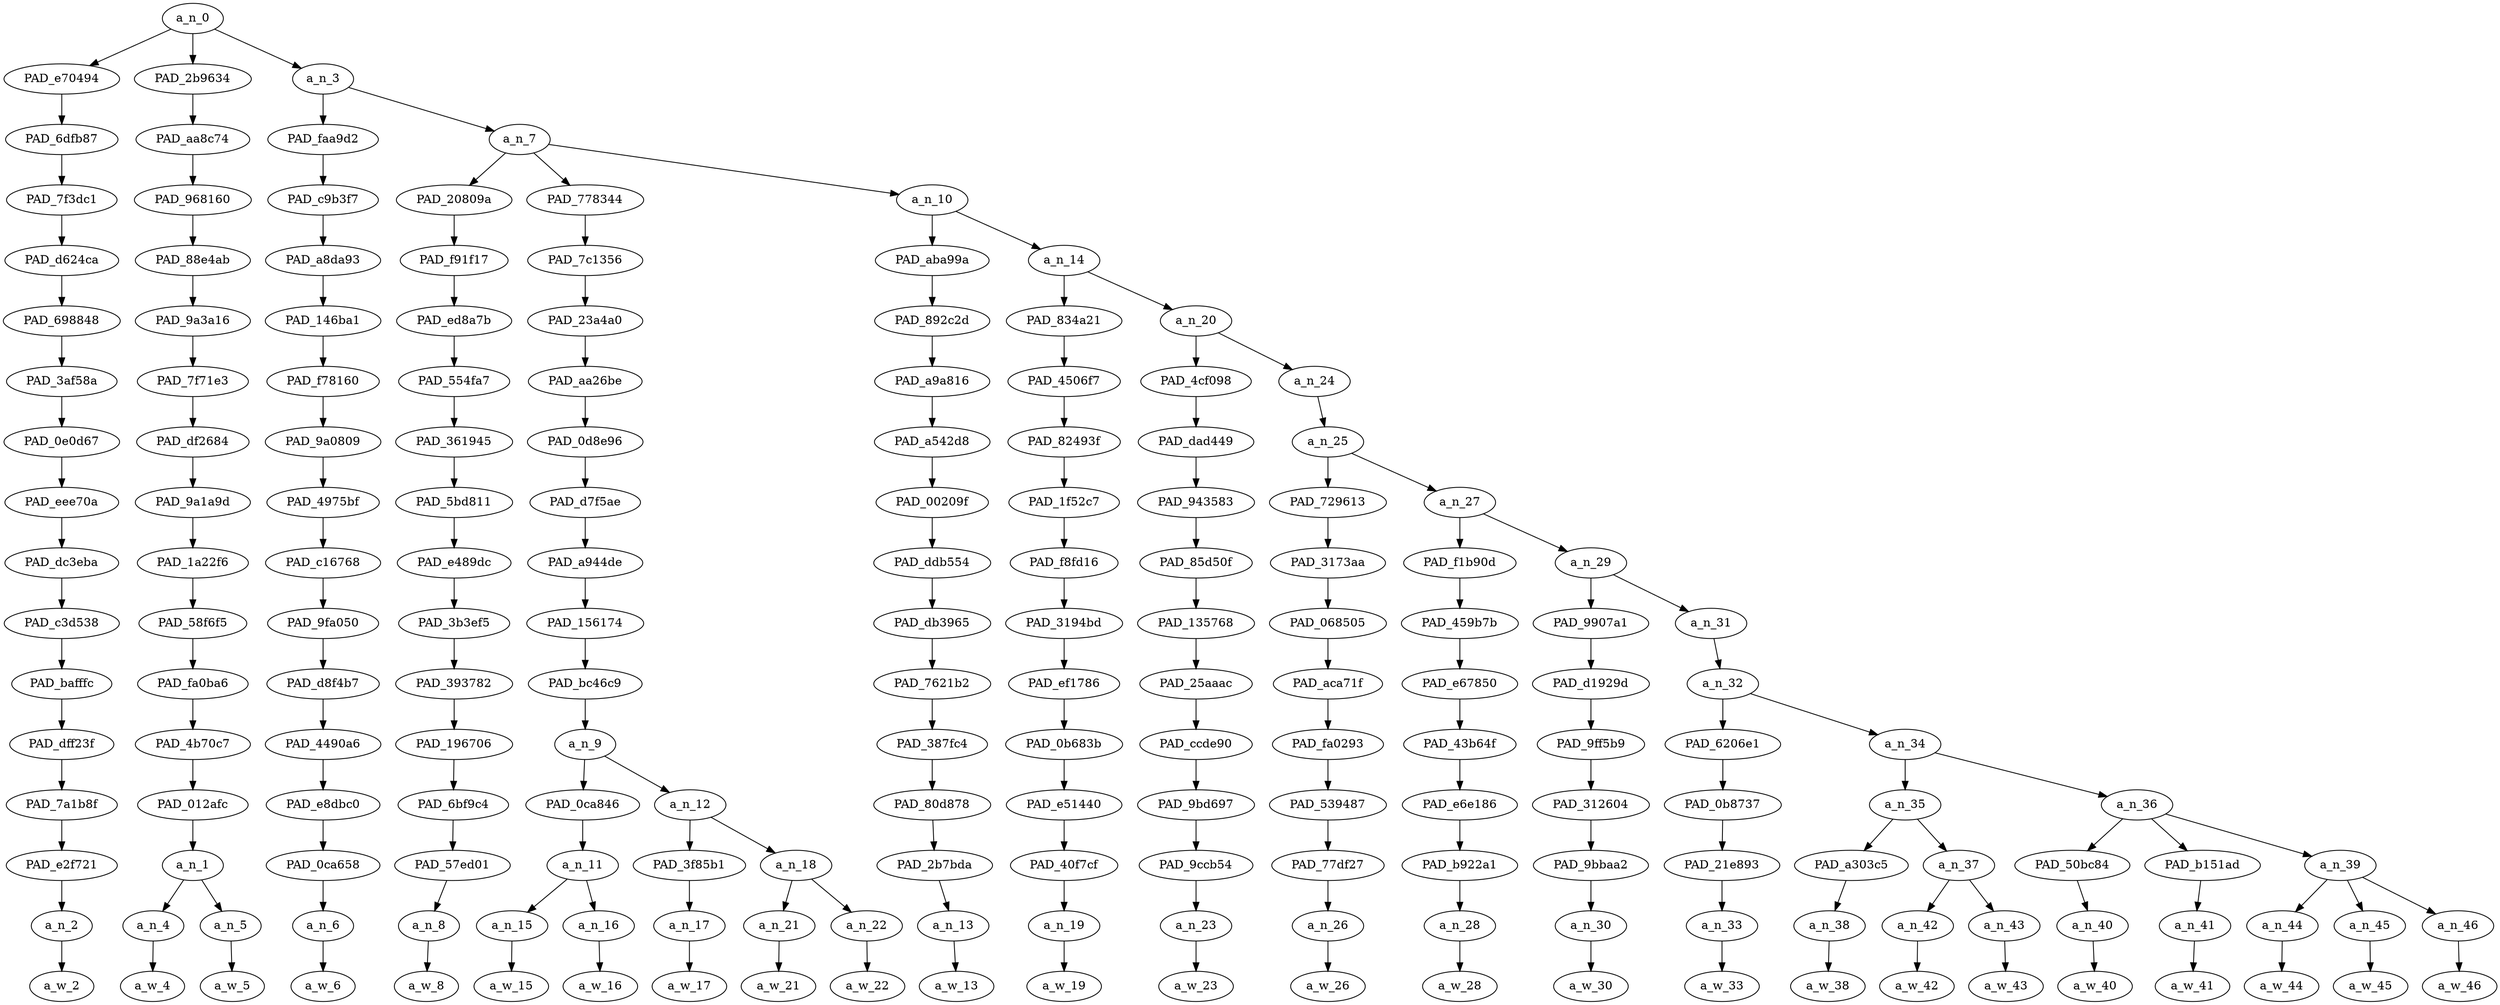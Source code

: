 strict digraph "" {
	a_n_0	[div_dir=1,
		index=0,
		level=16,
		pos="2.535789207175926,16!",
		text_span="[0, 1, 2, 3, 4, 5, 6, 7, 8, 9, 10, 11, 12, 13, 14, 15, 16, 17, 18, 19, 20, 21, 22, 23, 24]",
		value=1.00000002];
	PAD_e70494	[div_dir=1,
		index=1,
		level=15,
		pos="2.0,15!",
		text_span="[2]",
		value=0.08604050];
	a_n_0 -> PAD_e70494;
	PAD_2b9634	[div_dir=1,
		index=0,
		level=15,
		pos="0.5,15!",
		text_span="[0, 1]",
		value=0.12138945];
	a_n_0 -> PAD_2b9634;
	a_n_3	[div_dir=1,
		index=2,
		level=15,
		pos="5.107367621527779,15!",
		text_span="[3, 4, 5, 6, 7, 8, 9, 10, 11, 12, 13, 14, 15, 16, 17, 18, 19, 20, 21, 22, 23, 24]",
		value=0.79188972];
	a_n_0 -> a_n_3;
	PAD_6dfb87	[div_dir=1,
		index=1,
		level=14,
		pos="2.0,14!",
		text_span="[2]",
		value=0.08604050];
	PAD_e70494 -> PAD_6dfb87;
	PAD_7f3dc1	[div_dir=1,
		index=1,
		level=13,
		pos="2.0,13!",
		text_span="[2]",
		value=0.08604050];
	PAD_6dfb87 -> PAD_7f3dc1;
	PAD_d624ca	[div_dir=1,
		index=1,
		level=12,
		pos="2.0,12!",
		text_span="[2]",
		value=0.08604050];
	PAD_7f3dc1 -> PAD_d624ca;
	PAD_698848	[div_dir=1,
		index=1,
		level=11,
		pos="2.0,11!",
		text_span="[2]",
		value=0.08604050];
	PAD_d624ca -> PAD_698848;
	PAD_3af58a	[div_dir=1,
		index=1,
		level=10,
		pos="2.0,10!",
		text_span="[2]",
		value=0.08604050];
	PAD_698848 -> PAD_3af58a;
	PAD_0e0d67	[div_dir=1,
		index=1,
		level=9,
		pos="2.0,9!",
		text_span="[2]",
		value=0.08604050];
	PAD_3af58a -> PAD_0e0d67;
	PAD_eee70a	[div_dir=1,
		index=1,
		level=8,
		pos="2.0,8!",
		text_span="[2]",
		value=0.08604050];
	PAD_0e0d67 -> PAD_eee70a;
	PAD_dc3eba	[div_dir=1,
		index=1,
		level=7,
		pos="2.0,7!",
		text_span="[2]",
		value=0.08604050];
	PAD_eee70a -> PAD_dc3eba;
	PAD_c3d538	[div_dir=1,
		index=1,
		level=6,
		pos="2.0,6!",
		text_span="[2]",
		value=0.08604050];
	PAD_dc3eba -> PAD_c3d538;
	PAD_bafffc	[div_dir=1,
		index=1,
		level=5,
		pos="2.0,5!",
		text_span="[2]",
		value=0.08604050];
	PAD_c3d538 -> PAD_bafffc;
	PAD_dff23f	[div_dir=1,
		index=1,
		level=4,
		pos="2.0,4!",
		text_span="[2]",
		value=0.08604050];
	PAD_bafffc -> PAD_dff23f;
	PAD_7a1b8f	[div_dir=1,
		index=1,
		level=3,
		pos="2.0,3!",
		text_span="[2]",
		value=0.08604050];
	PAD_dff23f -> PAD_7a1b8f;
	PAD_e2f721	[div_dir=1,
		index=1,
		level=2,
		pos="2.0,2!",
		text_span="[2]",
		value=0.08604050];
	PAD_7a1b8f -> PAD_e2f721;
	a_n_2	[div_dir=1,
		index=2,
		level=1,
		pos="2.0,1!",
		text_span="[2]",
		value=0.08604050];
	PAD_e2f721 -> a_n_2;
	a_w_2	[div_dir=0,
		index=2,
		level=0,
		pos="2,0!",
		text_span="[2]",
		value=whites];
	a_n_2 -> a_w_2;
	PAD_aa8c74	[div_dir=1,
		index=0,
		level=14,
		pos="0.5,14!",
		text_span="[0, 1]",
		value=0.12138945];
	PAD_2b9634 -> PAD_aa8c74;
	PAD_968160	[div_dir=1,
		index=0,
		level=13,
		pos="0.5,13!",
		text_span="[0, 1]",
		value=0.12138945];
	PAD_aa8c74 -> PAD_968160;
	PAD_88e4ab	[div_dir=1,
		index=0,
		level=12,
		pos="0.5,12!",
		text_span="[0, 1]",
		value=0.12138945];
	PAD_968160 -> PAD_88e4ab;
	PAD_9a3a16	[div_dir=1,
		index=0,
		level=11,
		pos="0.5,11!",
		text_span="[0, 1]",
		value=0.12138945];
	PAD_88e4ab -> PAD_9a3a16;
	PAD_7f71e3	[div_dir=1,
		index=0,
		level=10,
		pos="0.5,10!",
		text_span="[0, 1]",
		value=0.12138945];
	PAD_9a3a16 -> PAD_7f71e3;
	PAD_df2684	[div_dir=1,
		index=0,
		level=9,
		pos="0.5,9!",
		text_span="[0, 1]",
		value=0.12138945];
	PAD_7f71e3 -> PAD_df2684;
	PAD_9a1a9d	[div_dir=1,
		index=0,
		level=8,
		pos="0.5,8!",
		text_span="[0, 1]",
		value=0.12138945];
	PAD_df2684 -> PAD_9a1a9d;
	PAD_1a22f6	[div_dir=1,
		index=0,
		level=7,
		pos="0.5,7!",
		text_span="[0, 1]",
		value=0.12138945];
	PAD_9a1a9d -> PAD_1a22f6;
	PAD_58f6f5	[div_dir=1,
		index=0,
		level=6,
		pos="0.5,6!",
		text_span="[0, 1]",
		value=0.12138945];
	PAD_1a22f6 -> PAD_58f6f5;
	PAD_fa0ba6	[div_dir=1,
		index=0,
		level=5,
		pos="0.5,5!",
		text_span="[0, 1]",
		value=0.12138945];
	PAD_58f6f5 -> PAD_fa0ba6;
	PAD_4b70c7	[div_dir=1,
		index=0,
		level=4,
		pos="0.5,4!",
		text_span="[0, 1]",
		value=0.12138945];
	PAD_fa0ba6 -> PAD_4b70c7;
	PAD_012afc	[div_dir=1,
		index=0,
		level=3,
		pos="0.5,3!",
		text_span="[0, 1]",
		value=0.12138945];
	PAD_4b70c7 -> PAD_012afc;
	a_n_1	[div_dir=1,
		index=0,
		level=2,
		pos="0.5,2!",
		text_span="[0, 1]",
		value=0.12138945];
	PAD_012afc -> a_n_1;
	a_n_4	[div_dir=1,
		index=0,
		level=1,
		pos="0.0,1!",
		text_span="[0]",
		value=0.04476797];
	a_n_1 -> a_n_4;
	a_n_5	[div_dir=1,
		index=1,
		level=1,
		pos="1.0,1!",
		text_span="[1]",
		value=0.07617398];
	a_n_1 -> a_n_5;
	a_w_4	[div_dir=0,
		index=0,
		level=0,
		pos="0,0!",
		text_span="[0]",
		value=per];
	a_n_4 -> a_w_4;
	a_w_5	[div_dir=0,
		index=1,
		level=0,
		pos="1,0!",
		text_span="[1]",
		value=capita];
	a_n_5 -> a_w_5;
	PAD_faa9d2	[div_dir=1,
		index=2,
		level=14,
		pos="3.0,14!",
		text_span="[3]",
		value=0.02792934];
	a_n_3 -> PAD_faa9d2;
	a_n_7	[div_dir=1,
		index=3,
		level=14,
		pos="7.214735243055556,14!",
		text_span="[4, 5, 6, 7, 8, 9, 10, 11, 12, 13, 14, 15, 16, 17, 18, 19, 20, 21, 22, 23, 24]",
		value=0.76337205];
	a_n_3 -> a_n_7;
	PAD_c9b3f7	[div_dir=1,
		index=2,
		level=13,
		pos="3.0,13!",
		text_span="[3]",
		value=0.02792934];
	PAD_faa9d2 -> PAD_c9b3f7;
	PAD_a8da93	[div_dir=1,
		index=2,
		level=12,
		pos="3.0,12!",
		text_span="[3]",
		value=0.02792934];
	PAD_c9b3f7 -> PAD_a8da93;
	PAD_146ba1	[div_dir=1,
		index=2,
		level=11,
		pos="3.0,11!",
		text_span="[3]",
		value=0.02792934];
	PAD_a8da93 -> PAD_146ba1;
	PAD_f78160	[div_dir=1,
		index=2,
		level=10,
		pos="3.0,10!",
		text_span="[3]",
		value=0.02792934];
	PAD_146ba1 -> PAD_f78160;
	PAD_9a0809	[div_dir=1,
		index=2,
		level=9,
		pos="3.0,9!",
		text_span="[3]",
		value=0.02792934];
	PAD_f78160 -> PAD_9a0809;
	PAD_4975bf	[div_dir=1,
		index=2,
		level=8,
		pos="3.0,8!",
		text_span="[3]",
		value=0.02792934];
	PAD_9a0809 -> PAD_4975bf;
	PAD_c16768	[div_dir=1,
		index=2,
		level=7,
		pos="3.0,7!",
		text_span="[3]",
		value=0.02792934];
	PAD_4975bf -> PAD_c16768;
	PAD_9fa050	[div_dir=1,
		index=2,
		level=6,
		pos="3.0,6!",
		text_span="[3]",
		value=0.02792934];
	PAD_c16768 -> PAD_9fa050;
	PAD_d8f4b7	[div_dir=1,
		index=2,
		level=5,
		pos="3.0,5!",
		text_span="[3]",
		value=0.02792934];
	PAD_9fa050 -> PAD_d8f4b7;
	PAD_4490a6	[div_dir=1,
		index=2,
		level=4,
		pos="3.0,4!",
		text_span="[3]",
		value=0.02792934];
	PAD_d8f4b7 -> PAD_4490a6;
	PAD_e8dbc0	[div_dir=1,
		index=2,
		level=3,
		pos="3.0,3!",
		text_span="[3]",
		value=0.02792934];
	PAD_4490a6 -> PAD_e8dbc0;
	PAD_0ca658	[div_dir=1,
		index=2,
		level=2,
		pos="3.0,2!",
		text_span="[3]",
		value=0.02792934];
	PAD_e8dbc0 -> PAD_0ca658;
	a_n_6	[div_dir=1,
		index=3,
		level=1,
		pos="3.0,1!",
		text_span="[3]",
		value=0.02792934];
	PAD_0ca658 -> a_n_6;
	a_w_6	[div_dir=0,
		index=3,
		level=0,
		pos="3,0!",
		text_span="[3]",
		value=are];
	a_n_6 -> a_w_6;
	PAD_20809a	[div_dir=1,
		index=3,
		level=13,
		pos="4.0,13!",
		text_span="[4]",
		value=0.02230862];
	a_n_7 -> PAD_20809a;
	PAD_778344	[div_dir=1,
		index=4,
		level=13,
		pos="6.625,13!",
		text_span="[5, 6, 7, 8, 9]",
		value=0.13204600];
	a_n_7 -> PAD_778344;
	a_n_10	[div_dir=1,
		index=5,
		level=13,
		pos="11.019205729166668,13!",
		text_span="[10, 11, 12, 13, 14, 15, 16, 17, 18, 19, 20, 21, 22, 23, 24]",
		value=0.60844346];
	a_n_7 -> a_n_10;
	PAD_f91f17	[div_dir=1,
		index=3,
		level=12,
		pos="4.0,12!",
		text_span="[4]",
		value=0.02230862];
	PAD_20809a -> PAD_f91f17;
	PAD_ed8a7b	[div_dir=1,
		index=3,
		level=11,
		pos="4.0,11!",
		text_span="[4]",
		value=0.02230862];
	PAD_f91f17 -> PAD_ed8a7b;
	PAD_554fa7	[div_dir=1,
		index=3,
		level=10,
		pos="4.0,10!",
		text_span="[4]",
		value=0.02230862];
	PAD_ed8a7b -> PAD_554fa7;
	PAD_361945	[div_dir=1,
		index=3,
		level=9,
		pos="4.0,9!",
		text_span="[4]",
		value=0.02230862];
	PAD_554fa7 -> PAD_361945;
	PAD_5bd811	[div_dir=1,
		index=3,
		level=8,
		pos="4.0,8!",
		text_span="[4]",
		value=0.02230862];
	PAD_361945 -> PAD_5bd811;
	PAD_e489dc	[div_dir=1,
		index=3,
		level=7,
		pos="4.0,7!",
		text_span="[4]",
		value=0.02230862];
	PAD_5bd811 -> PAD_e489dc;
	PAD_3b3ef5	[div_dir=1,
		index=3,
		level=6,
		pos="4.0,6!",
		text_span="[4]",
		value=0.02230862];
	PAD_e489dc -> PAD_3b3ef5;
	PAD_393782	[div_dir=1,
		index=3,
		level=5,
		pos="4.0,5!",
		text_span="[4]",
		value=0.02230862];
	PAD_3b3ef5 -> PAD_393782;
	PAD_196706	[div_dir=1,
		index=3,
		level=4,
		pos="4.0,4!",
		text_span="[4]",
		value=0.02230862];
	PAD_393782 -> PAD_196706;
	PAD_6bf9c4	[div_dir=1,
		index=3,
		level=3,
		pos="4.0,3!",
		text_span="[4]",
		value=0.02230862];
	PAD_196706 -> PAD_6bf9c4;
	PAD_57ed01	[div_dir=1,
		index=3,
		level=2,
		pos="4.0,2!",
		text_span="[4]",
		value=0.02230862];
	PAD_6bf9c4 -> PAD_57ed01;
	a_n_8	[div_dir=1,
		index=4,
		level=1,
		pos="4.0,1!",
		text_span="[4]",
		value=0.02230862];
	PAD_57ed01 -> a_n_8;
	a_w_8	[div_dir=0,
		index=4,
		level=0,
		pos="4,0!",
		text_span="[4]",
		value=doing];
	a_n_8 -> a_w_8;
	PAD_7c1356	[div_dir=1,
		index=4,
		level=12,
		pos="6.625,12!",
		text_span="[5, 6, 7, 8, 9]",
		value=0.13204600];
	PAD_778344 -> PAD_7c1356;
	PAD_23a4a0	[div_dir=1,
		index=4,
		level=11,
		pos="6.625,11!",
		text_span="[5, 6, 7, 8, 9]",
		value=0.13204600];
	PAD_7c1356 -> PAD_23a4a0;
	PAD_aa26be	[div_dir=1,
		index=4,
		level=10,
		pos="6.625,10!",
		text_span="[5, 6, 7, 8, 9]",
		value=0.13204600];
	PAD_23a4a0 -> PAD_aa26be;
	PAD_0d8e96	[div_dir=1,
		index=4,
		level=9,
		pos="6.625,9!",
		text_span="[5, 6, 7, 8, 9]",
		value=0.13204600];
	PAD_aa26be -> PAD_0d8e96;
	PAD_d7f5ae	[div_dir=1,
		index=4,
		level=8,
		pos="6.625,8!",
		text_span="[5, 6, 7, 8, 9]",
		value=0.13204600];
	PAD_0d8e96 -> PAD_d7f5ae;
	PAD_a944de	[div_dir=1,
		index=4,
		level=7,
		pos="6.625,7!",
		text_span="[5, 6, 7, 8, 9]",
		value=0.13204600];
	PAD_d7f5ae -> PAD_a944de;
	PAD_156174	[div_dir=1,
		index=4,
		level=6,
		pos="6.625,6!",
		text_span="[5, 6, 7, 8, 9]",
		value=0.13204600];
	PAD_a944de -> PAD_156174;
	PAD_bc46c9	[div_dir=1,
		index=4,
		level=5,
		pos="6.625,5!",
		text_span="[5, 6, 7, 8, 9]",
		value=0.13204600];
	PAD_156174 -> PAD_bc46c9;
	a_n_9	[div_dir=1,
		index=4,
		level=4,
		pos="6.625,4!",
		text_span="[5, 6, 7, 8, 9]",
		value=0.13204600];
	PAD_bc46c9 -> a_n_9;
	PAD_0ca846	[div_dir=1,
		index=4,
		level=3,
		pos="5.5,3!",
		text_span="[5, 6]",
		value=0.04200209];
	a_n_9 -> PAD_0ca846;
	a_n_12	[div_dir=1,
		index=5,
		level=3,
		pos="7.75,3!",
		text_span="[7, 8, 9]",
		value=0.08991747];
	a_n_9 -> a_n_12;
	a_n_11	[div_dir=1,
		index=4,
		level=2,
		pos="5.5,2!",
		text_span="[5, 6]",
		value=0.04200209];
	PAD_0ca846 -> a_n_11;
	a_n_15	[div_dir=1,
		index=5,
		level=1,
		pos="5.0,1!",
		text_span="[5]",
		value=0.01904779];
	a_n_11 -> a_n_15;
	a_n_16	[div_dir=1,
		index=6,
		level=1,
		pos="6.0,1!",
		text_span="[6]",
		value=0.02292091];
	a_n_11 -> a_n_16;
	a_w_15	[div_dir=0,
		index=5,
		level=0,
		pos="5,0!",
		text_span="[5]",
		value=much];
	a_n_15 -> a_w_15;
	a_w_16	[div_dir=0,
		index=6,
		level=0,
		pos="6,0!",
		text_span="[6]",
		value=better];
	a_n_16 -> a_w_16;
	PAD_3f85b1	[div_dir=-1,
		index=5,
		level=2,
		pos="7.0,2!",
		text_span="[7]",
		value=0.01801544];
	a_n_12 -> PAD_3f85b1;
	a_n_18	[div_dir=1,
		index=6,
		level=2,
		pos="8.5,2!",
		text_span="[8, 9]",
		value=0.07176483];
	a_n_12 -> a_n_18;
	a_n_17	[div_dir=-1,
		index=7,
		level=1,
		pos="7.0,1!",
		text_span="[7]",
		value=0.01801544];
	PAD_3f85b1 -> a_n_17;
	a_w_17	[div_dir=0,
		index=7,
		level=0,
		pos="7,0!",
		text_span="[7]",
		value=than];
	a_n_17 -> a_w_17;
	a_n_21	[div_dir=1,
		index=8,
		level=1,
		pos="8.0,1!",
		text_span="[8]",
		value=0.02237809];
	a_n_18 -> a_n_21;
	a_n_22	[div_dir=1,
		index=9,
		level=1,
		pos="9.0,1!",
		text_span="[9]",
		value=0.04920791];
	a_n_18 -> a_n_22;
	a_w_21	[div_dir=0,
		index=8,
		level=0,
		pos="8,0!",
		text_span="[8]",
		value=the];
	a_n_21 -> a_w_21;
	a_w_22	[div_dir=0,
		index=9,
		level=0,
		pos="9,0!",
		text_span="[9]",
		value=chinese];
	a_n_22 -> a_w_22;
	PAD_aba99a	[div_dir=-1,
		index=5,
		level=12,
		pos="10.0,12!",
		text_span="[10]",
		value=0.03390368];
	a_n_10 -> PAD_aba99a;
	a_n_14	[div_dir=1,
		index=6,
		level=12,
		pos="12.038411458333334,12!",
		text_span="[11, 12, 13, 14, 15, 16, 17, 18, 19, 20, 21, 22, 23, 24]",
		value=0.57395895];
	a_n_10 -> a_n_14;
	PAD_892c2d	[div_dir=-1,
		index=5,
		level=11,
		pos="10.0,11!",
		text_span="[10]",
		value=0.03390368];
	PAD_aba99a -> PAD_892c2d;
	PAD_a9a816	[div_dir=-1,
		index=5,
		level=10,
		pos="10.0,10!",
		text_span="[10]",
		value=0.03390368];
	PAD_892c2d -> PAD_a9a816;
	PAD_a542d8	[div_dir=-1,
		index=5,
		level=9,
		pos="10.0,9!",
		text_span="[10]",
		value=0.03390368];
	PAD_a9a816 -> PAD_a542d8;
	PAD_00209f	[div_dir=-1,
		index=5,
		level=8,
		pos="10.0,8!",
		text_span="[10]",
		value=0.03390368];
	PAD_a542d8 -> PAD_00209f;
	PAD_ddb554	[div_dir=-1,
		index=5,
		level=7,
		pos="10.0,7!",
		text_span="[10]",
		value=0.03390368];
	PAD_00209f -> PAD_ddb554;
	PAD_db3965	[div_dir=-1,
		index=5,
		level=6,
		pos="10.0,6!",
		text_span="[10]",
		value=0.03390368];
	PAD_ddb554 -> PAD_db3965;
	PAD_7621b2	[div_dir=-1,
		index=5,
		level=5,
		pos="10.0,5!",
		text_span="[10]",
		value=0.03390368];
	PAD_db3965 -> PAD_7621b2;
	PAD_387fc4	[div_dir=-1,
		index=5,
		level=4,
		pos="10.0,4!",
		text_span="[10]",
		value=0.03390368];
	PAD_7621b2 -> PAD_387fc4;
	PAD_80d878	[div_dir=-1,
		index=6,
		level=3,
		pos="10.0,3!",
		text_span="[10]",
		value=0.03390368];
	PAD_387fc4 -> PAD_80d878;
	PAD_2b7bda	[div_dir=-1,
		index=7,
		level=2,
		pos="10.0,2!",
		text_span="[10]",
		value=0.03390368];
	PAD_80d878 -> PAD_2b7bda;
	a_n_13	[div_dir=-1,
		index=10,
		level=1,
		pos="10.0,1!",
		text_span="[10]",
		value=0.03390368];
	PAD_2b7bda -> a_n_13;
	a_w_13	[div_dir=0,
		index=10,
		level=0,
		pos="10,0!",
		text_span="[10]",
		value=besides];
	a_n_13 -> a_w_13;
	PAD_834a21	[div_dir=1,
		index=6,
		level=11,
		pos="11.0,11!",
		text_span="[11]",
		value=0.02235643];
	a_n_14 -> PAD_834a21;
	a_n_20	[div_dir=1,
		index=7,
		level=11,
		pos="13.076822916666668,11!",
		text_span="[12, 13, 14, 15, 16, 17, 18, 19, 20, 21, 22, 23, 24]",
		value=0.55097532];
	a_n_14 -> a_n_20;
	PAD_4506f7	[div_dir=1,
		index=6,
		level=10,
		pos="11.0,10!",
		text_span="[11]",
		value=0.02235643];
	PAD_834a21 -> PAD_4506f7;
	PAD_82493f	[div_dir=1,
		index=6,
		level=9,
		pos="11.0,9!",
		text_span="[11]",
		value=0.02235643];
	PAD_4506f7 -> PAD_82493f;
	PAD_1f52c7	[div_dir=1,
		index=6,
		level=8,
		pos="11.0,8!",
		text_span="[11]",
		value=0.02235643];
	PAD_82493f -> PAD_1f52c7;
	PAD_f8fd16	[div_dir=1,
		index=6,
		level=7,
		pos="11.0,7!",
		text_span="[11]",
		value=0.02235643];
	PAD_1f52c7 -> PAD_f8fd16;
	PAD_3194bd	[div_dir=1,
		index=6,
		level=6,
		pos="11.0,6!",
		text_span="[11]",
		value=0.02235643];
	PAD_f8fd16 -> PAD_3194bd;
	PAD_ef1786	[div_dir=1,
		index=6,
		level=5,
		pos="11.0,5!",
		text_span="[11]",
		value=0.02235643];
	PAD_3194bd -> PAD_ef1786;
	PAD_0b683b	[div_dir=1,
		index=6,
		level=4,
		pos="11.0,4!",
		text_span="[11]",
		value=0.02235643];
	PAD_ef1786 -> PAD_0b683b;
	PAD_e51440	[div_dir=1,
		index=7,
		level=3,
		pos="11.0,3!",
		text_span="[11]",
		value=0.02235643];
	PAD_0b683b -> PAD_e51440;
	PAD_40f7cf	[div_dir=1,
		index=8,
		level=2,
		pos="11.0,2!",
		text_span="[11]",
		value=0.02235643];
	PAD_e51440 -> PAD_40f7cf;
	a_n_19	[div_dir=1,
		index=11,
		level=1,
		pos="11.0,1!",
		text_span="[11]",
		value=0.02235643];
	PAD_40f7cf -> a_n_19;
	a_w_19	[div_dir=0,
		index=11,
		level=0,
		pos="11,0!",
		text_span="[11]",
		value=i];
	a_n_19 -> a_w_19;
	PAD_4cf098	[div_dir=1,
		index=7,
		level=10,
		pos="12.0,10!",
		text_span="[12]",
		value=0.01981265];
	a_n_20 -> PAD_4cf098;
	a_n_24	[div_dir=1,
		index=8,
		level=10,
		pos="14.153645833333334,10!",
		text_span="[13, 14, 15, 16, 17, 18, 19, 20, 21, 22, 23, 24]",
		value=0.53054122];
	a_n_20 -> a_n_24;
	PAD_dad449	[div_dir=1,
		index=7,
		level=9,
		pos="12.0,9!",
		text_span="[12]",
		value=0.01981265];
	PAD_4cf098 -> PAD_dad449;
	PAD_943583	[div_dir=1,
		index=7,
		level=8,
		pos="12.0,8!",
		text_span="[12]",
		value=0.01981265];
	PAD_dad449 -> PAD_943583;
	PAD_85d50f	[div_dir=1,
		index=7,
		level=7,
		pos="12.0,7!",
		text_span="[12]",
		value=0.01981265];
	PAD_943583 -> PAD_85d50f;
	PAD_135768	[div_dir=1,
		index=7,
		level=6,
		pos="12.0,6!",
		text_span="[12]",
		value=0.01981265];
	PAD_85d50f -> PAD_135768;
	PAD_25aaac	[div_dir=1,
		index=7,
		level=5,
		pos="12.0,5!",
		text_span="[12]",
		value=0.01981265];
	PAD_135768 -> PAD_25aaac;
	PAD_ccde90	[div_dir=1,
		index=7,
		level=4,
		pos="12.0,4!",
		text_span="[12]",
		value=0.01981265];
	PAD_25aaac -> PAD_ccde90;
	PAD_9bd697	[div_dir=1,
		index=8,
		level=3,
		pos="12.0,3!",
		text_span="[12]",
		value=0.01981265];
	PAD_ccde90 -> PAD_9bd697;
	PAD_9ccb54	[div_dir=1,
		index=9,
		level=2,
		pos="12.0,2!",
		text_span="[12]",
		value=0.01981265];
	PAD_9bd697 -> PAD_9ccb54;
	a_n_23	[div_dir=1,
		index=12,
		level=1,
		pos="12.0,1!",
		text_span="[12]",
		value=0.01981265];
	PAD_9ccb54 -> a_n_23;
	a_w_23	[div_dir=0,
		index=12,
		level=0,
		pos="12,0!",
		text_span="[12]",
		value=think];
	a_n_23 -> a_w_23;
	a_n_25	[div_dir=1,
		index=8,
		level=9,
		pos="14.153645833333334,9!",
		text_span="[13, 14, 15, 16, 17, 18, 19, 20, 21, 22, 23, 24]",
		value=0.52992622];
	a_n_24 -> a_n_25;
	PAD_729613	[div_dir=1,
		index=8,
		level=8,
		pos="13.0,8!",
		text_span="[13]",
		value=0.02250841];
	a_n_25 -> PAD_729613;
	a_n_27	[div_dir=1,
		index=9,
		level=8,
		pos="15.307291666666668,8!",
		text_span="[14, 15, 16, 17, 18, 19, 20, 21, 22, 23, 24]",
		value=0.50680281];
	a_n_25 -> a_n_27;
	PAD_3173aa	[div_dir=1,
		index=8,
		level=7,
		pos="13.0,7!",
		text_span="[13]",
		value=0.02250841];
	PAD_729613 -> PAD_3173aa;
	PAD_068505	[div_dir=1,
		index=8,
		level=6,
		pos="13.0,6!",
		text_span="[13]",
		value=0.02250841];
	PAD_3173aa -> PAD_068505;
	PAD_aca71f	[div_dir=1,
		index=8,
		level=5,
		pos="13.0,5!",
		text_span="[13]",
		value=0.02250841];
	PAD_068505 -> PAD_aca71f;
	PAD_fa0293	[div_dir=1,
		index=8,
		level=4,
		pos="13.0,4!",
		text_span="[13]",
		value=0.02250841];
	PAD_aca71f -> PAD_fa0293;
	PAD_539487	[div_dir=1,
		index=9,
		level=3,
		pos="13.0,3!",
		text_span="[13]",
		value=0.02250841];
	PAD_fa0293 -> PAD_539487;
	PAD_77df27	[div_dir=1,
		index=10,
		level=2,
		pos="13.0,2!",
		text_span="[13]",
		value=0.02250841];
	PAD_539487 -> PAD_77df27;
	a_n_26	[div_dir=1,
		index=13,
		level=1,
		pos="13.0,1!",
		text_span="[13]",
		value=0.02250841];
	PAD_77df27 -> a_n_26;
	a_w_26	[div_dir=0,
		index=13,
		level=0,
		pos="13,0!",
		text_span="[13]",
		value=you];
	a_n_26 -> a_w_26;
	PAD_f1b90d	[div_dir=1,
		index=9,
		level=7,
		pos="14.0,7!",
		text_span="[14]",
		value=0.02087038];
	a_n_27 -> PAD_f1b90d;
	a_n_29	[div_dir=1,
		index=10,
		level=7,
		pos="16.614583333333336,7!",
		text_span="[15, 16, 17, 18, 19, 20, 21, 22, 23, 24]",
		value=0.48531609];
	a_n_27 -> a_n_29;
	PAD_459b7b	[div_dir=1,
		index=9,
		level=6,
		pos="14.0,6!",
		text_span="[14]",
		value=0.02087038];
	PAD_f1b90d -> PAD_459b7b;
	PAD_e67850	[div_dir=1,
		index=9,
		level=5,
		pos="14.0,5!",
		text_span="[14]",
		value=0.02087038];
	PAD_459b7b -> PAD_e67850;
	PAD_43b64f	[div_dir=1,
		index=9,
		level=4,
		pos="14.0,4!",
		text_span="[14]",
		value=0.02087038];
	PAD_e67850 -> PAD_43b64f;
	PAD_e6e186	[div_dir=1,
		index=10,
		level=3,
		pos="14.0,3!",
		text_span="[14]",
		value=0.02087038];
	PAD_43b64f -> PAD_e6e186;
	PAD_b922a1	[div_dir=1,
		index=11,
		level=2,
		pos="14.0,2!",
		text_span="[14]",
		value=0.02087038];
	PAD_e6e186 -> PAD_b922a1;
	a_n_28	[div_dir=1,
		index=14,
		level=1,
		pos="14.0,1!",
		text_span="[14]",
		value=0.02087038];
	PAD_b922a1 -> a_n_28;
	a_w_28	[div_dir=0,
		index=14,
		level=0,
		pos="14,0!",
		text_span="[14]",
		value=are1];
	a_n_28 -> a_w_28;
	PAD_9907a1	[div_dir=1,
		index=10,
		level=6,
		pos="15.0,6!",
		text_span="[15]",
		value=0.02125856];
	a_n_29 -> PAD_9907a1;
	a_n_31	[div_dir=1,
		index=11,
		level=6,
		pos="18.229166666666668,6!",
		text_span="[16, 17, 18, 19, 20, 21, 22, 23, 24]",
		value=0.46342819];
	a_n_29 -> a_n_31;
	PAD_d1929d	[div_dir=1,
		index=10,
		level=5,
		pos="15.0,5!",
		text_span="[15]",
		value=0.02125856];
	PAD_9907a1 -> PAD_d1929d;
	PAD_9ff5b9	[div_dir=1,
		index=10,
		level=4,
		pos="15.0,4!",
		text_span="[15]",
		value=0.02125856];
	PAD_d1929d -> PAD_9ff5b9;
	PAD_312604	[div_dir=1,
		index=11,
		level=3,
		pos="15.0,3!",
		text_span="[15]",
		value=0.02125856];
	PAD_9ff5b9 -> PAD_312604;
	PAD_9bbaa2	[div_dir=1,
		index=12,
		level=2,
		pos="15.0,2!",
		text_span="[15]",
		value=0.02125856];
	PAD_312604 -> PAD_9bbaa2;
	a_n_30	[div_dir=1,
		index=15,
		level=1,
		pos="15.0,1!",
		text_span="[15]",
		value=0.02125856];
	PAD_9bbaa2 -> a_n_30;
	a_w_30	[div_dir=0,
		index=15,
		level=0,
		pos="15,0!",
		text_span="[15]",
		value=over];
	a_n_30 -> a_w_30;
	a_n_32	[div_dir=1,
		index=11,
		level=5,
		pos="18.229166666666668,5!",
		text_span="[16, 17, 18, 19, 20, 21, 22, 23, 24]",
		value=0.46279386];
	a_n_31 -> a_n_32;
	PAD_6206e1	[div_dir=1,
		index=11,
		level=4,
		pos="16.0,4!",
		text_span="[16]",
		value=0.05081229];
	a_n_32 -> PAD_6206e1;
	a_n_34	[div_dir=1,
		index=12,
		level=4,
		pos="20.458333333333336,4!",
		text_span="[17, 18, 19, 20, 21, 22, 23, 24]",
		value=0.41134723];
	a_n_32 -> a_n_34;
	PAD_0b8737	[div_dir=1,
		index=12,
		level=3,
		pos="16.0,3!",
		text_span="[16]",
		value=0.05081229];
	PAD_6206e1 -> PAD_0b8737;
	PAD_21e893	[div_dir=1,
		index=13,
		level=2,
		pos="16.0,2!",
		text_span="[16]",
		value=0.05081229];
	PAD_0b8737 -> PAD_21e893;
	a_n_33	[div_dir=1,
		index=16,
		level=1,
		pos="16.0,1!",
		text_span="[16]",
		value=0.05081229];
	PAD_21e893 -> a_n_33;
	a_w_33	[div_dir=0,
		index=16,
		level=0,
		pos="16,0!",
		text_span="[16]",
		value=estimating];
	a_n_33 -> a_w_33;
	a_n_35	[div_dir=1,
		index=13,
		level=3,
		pos="18.25,3!",
		text_span="[17, 18, 19]",
		value=0.12595051];
	a_n_34 -> a_n_35;
	a_n_36	[div_dir=1,
		index=14,
		level=3,
		pos="22.666666666666668,3!",
		text_span="[20, 21, 22, 23, 24]",
		value=0.28472885];
	a_n_34 -> a_n_36;
	PAD_a303c5	[div_dir=1,
		index=15,
		level=2,
		pos="19.0,2!",
		text_span="[19]",
		value=0.07564039];
	a_n_35 -> PAD_a303c5;
	a_n_37	[div_dir=1,
		index=14,
		level=2,
		pos="17.5,2!",
		text_span="[17, 18]",
		value=0.04996168];
	a_n_35 -> a_n_37;
	a_n_38	[div_dir=1,
		index=19,
		level=1,
		pos="19.0,1!",
		text_span="[19]",
		value=0.07564039];
	PAD_a303c5 -> a_n_38;
	a_w_38	[div_dir=0,
		index=19,
		level=0,
		pos="19,0!",
		text_span="[19]",
		value=soy];
	a_n_38 -> a_w_38;
	a_n_42	[div_dir=1,
		index=17,
		level=1,
		pos="17.0,1!",
		text_span="[17]",
		value=0.02363609];
	a_n_37 -> a_n_42;
	a_n_43	[div_dir=1,
		index=18,
		level=1,
		pos="18.0,1!",
		text_span="[18]",
		value=0.02612204];
	a_n_37 -> a_n_43;
	a_w_42	[div_dir=0,
		index=17,
		level=0,
		pos="17,0!",
		text_span="[17]",
		value=how];
	a_n_42 -> a_w_42;
	a_w_43	[div_dir=0,
		index=18,
		level=0,
		pos="18,0!",
		text_span="[18]",
		value=much1];
	a_n_43 -> a_w_43;
	PAD_50bc84	[div_dir=1,
		index=17,
		level=2,
		pos="23.0,2!",
		text_span="[23]",
		value=0.03432120];
	a_n_36 -> PAD_50bc84;
	PAD_b151ad	[div_dir=1,
		index=18,
		level=2,
		pos="24.0,2!",
		text_span="[24]",
		value=0.07282506];
	a_n_36 -> PAD_b151ad;
	a_n_39	[div_dir=1,
		index=16,
		level=2,
		pos="21.0,2!",
		text_span="[20, 21, 22]",
		value=0.17700910];
	a_n_36 -> a_n_39;
	a_n_40	[div_dir=1,
		index=23,
		level=1,
		pos="23.0,1!",
		text_span="[23]",
		value=0.03432120];
	PAD_50bc84 -> a_n_40;
	a_w_40	[div_dir=0,
		index=23,
		level=0,
		pos="23,0!",
		text_span="[23]",
		value=actually];
	a_n_40 -> a_w_40;
	a_n_41	[div_dir=1,
		index=24,
		level=1,
		pos="24.0,1!",
		text_span="[24]",
		value=0.07282506];
	PAD_b151ad -> a_n_41;
	a_w_41	[div_dir=0,
		index=24,
		level=0,
		pos="24,0!",
		text_span="[24]",
		value=eats];
	a_n_41 -> a_w_41;
	a_n_44	[div_dir=1,
		index=20,
		level=1,
		pos="20.0,1!",
		text_span="[20]",
		value=0.02781461];
	a_n_39 -> a_n_44;
	a_n_45	[div_dir=-1,
		index=21,
		level=1,
		pos="21.0,1!",
		text_span="[21]",
		value=0.03688042];
	a_n_39 -> a_n_45;
	a_n_46	[div_dir=1,
		index=22,
		level=1,
		pos="22.0,1!",
		text_span="[22]",
		value=0.11212859];
	a_n_39 -> a_n_46;
	a_w_44	[div_dir=0,
		index=20,
		level=0,
		pos="20,0!",
		text_span="[20]",
		value=the1];
	a_n_44 -> a_w_44;
	a_w_45	[div_dir=0,
		index=21,
		level=0,
		pos="21,0!",
		text_span="[21]",
		value=average];
	a_n_45 -> a_w_45;
	a_w_46	[div_dir=0,
		index=22,
		level=0,
		pos="22,0!",
		text_span="[22]",
		value=chinaman];
	a_n_46 -> a_w_46;
}
